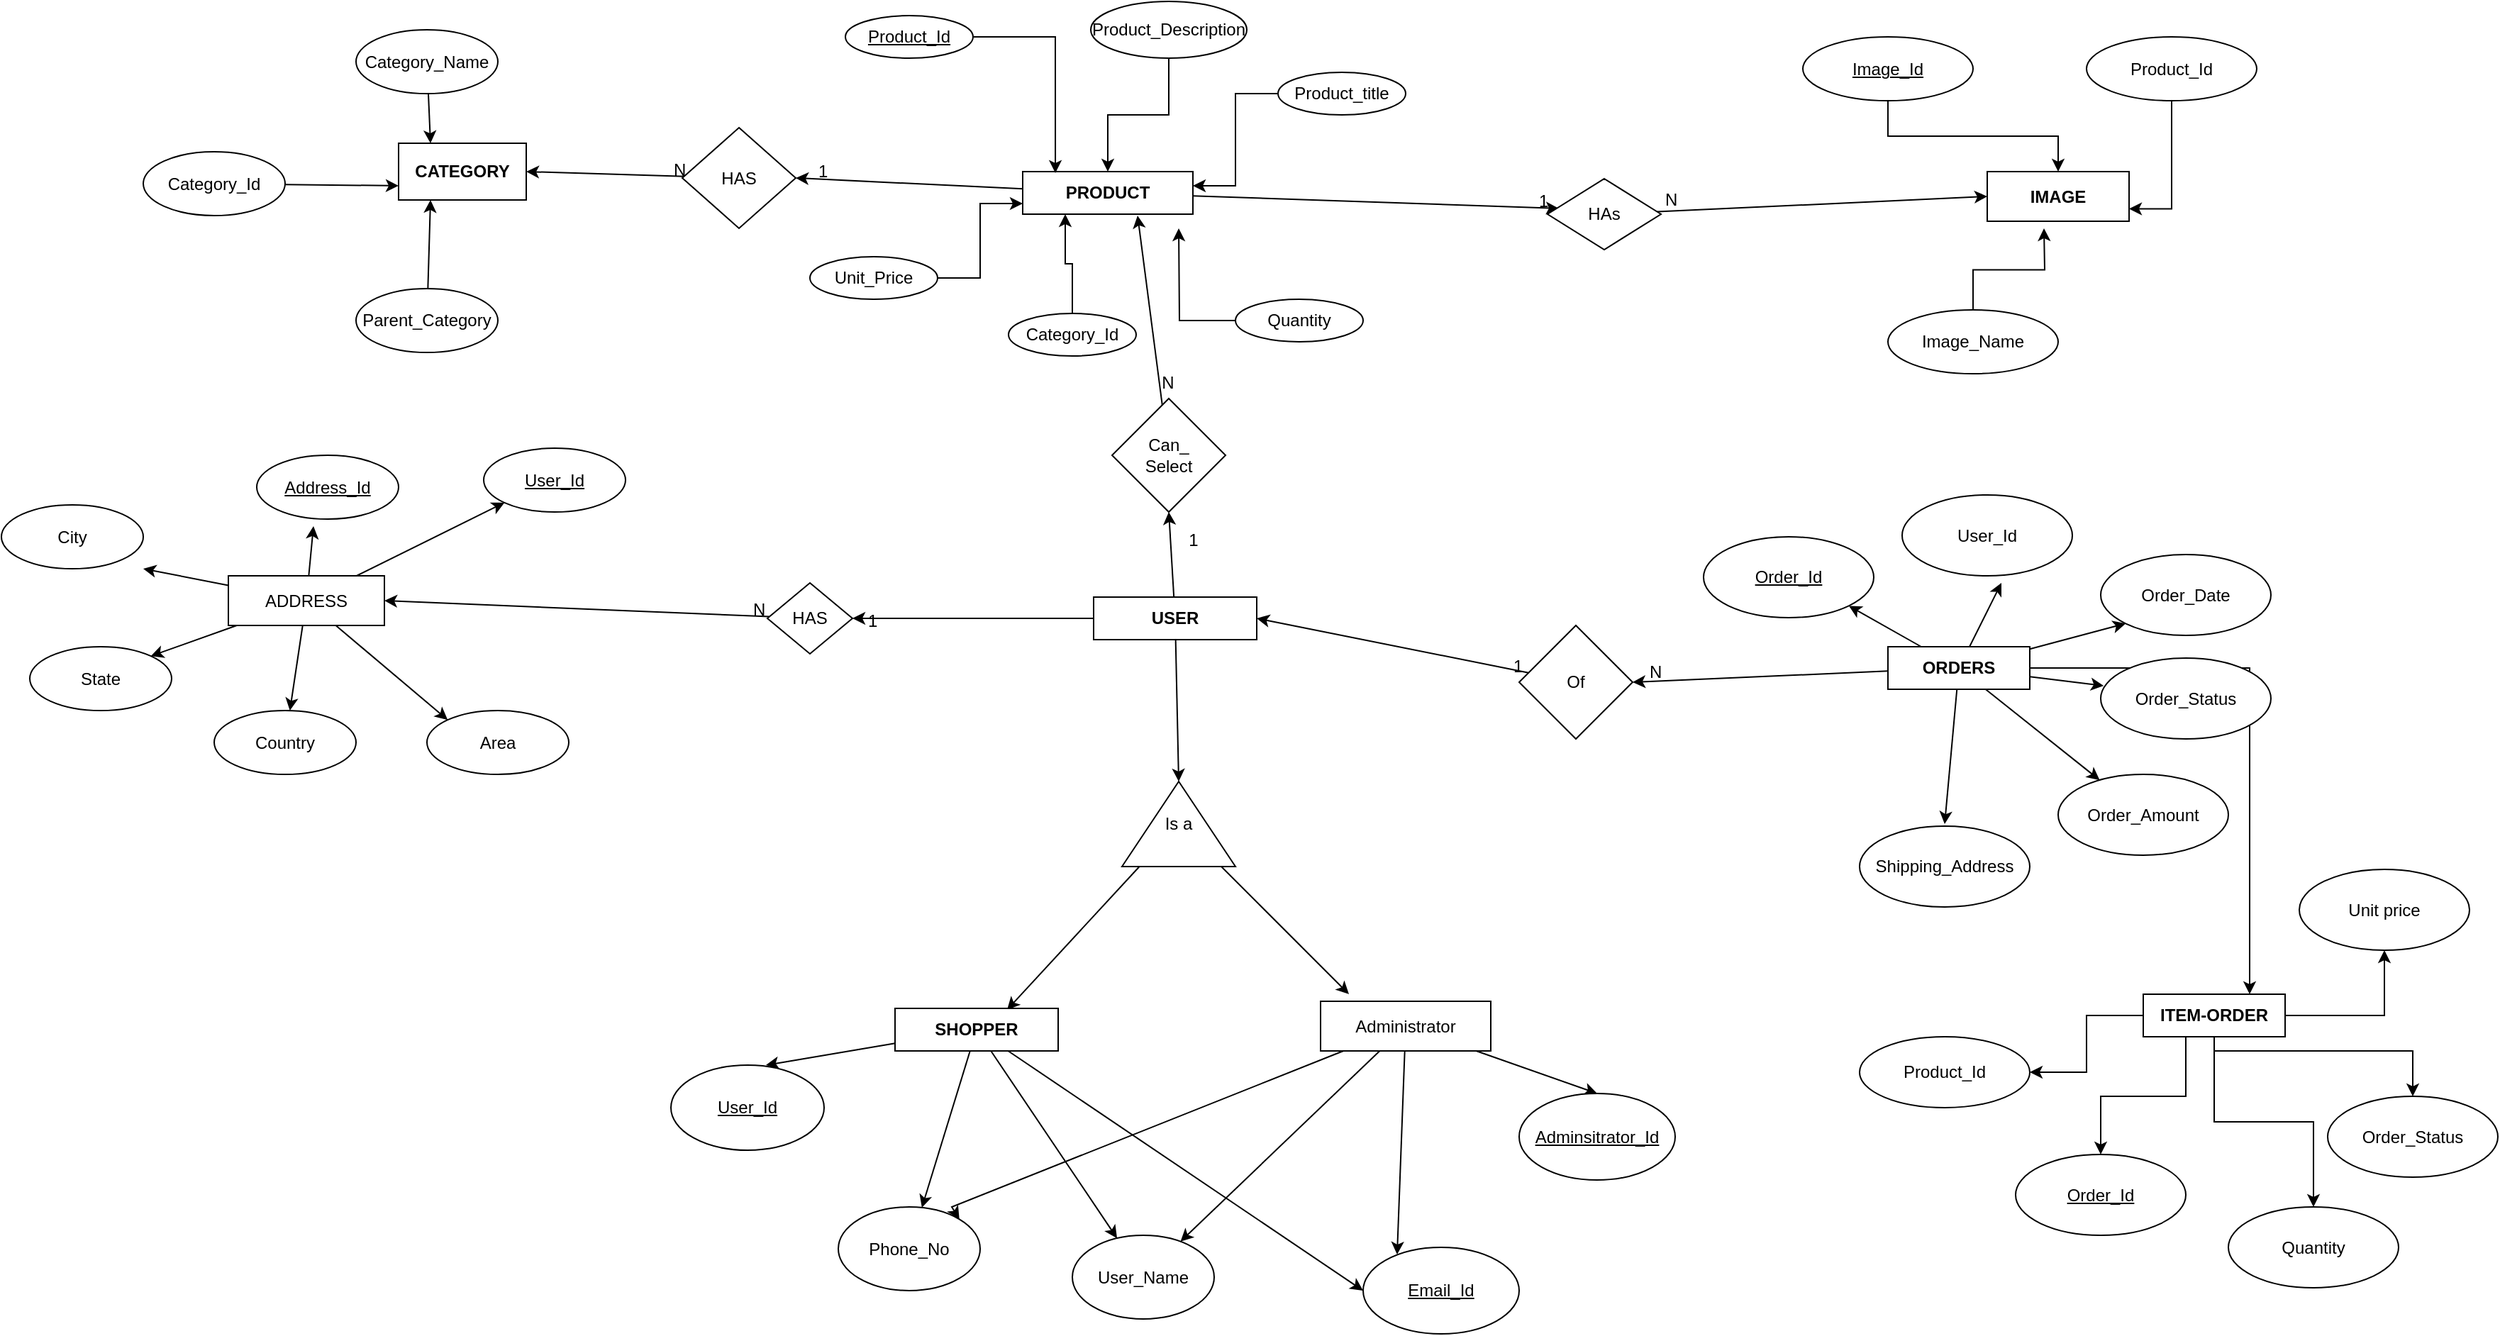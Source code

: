 <mxfile version="11.1.4" type="device"><diagram id="30XFVmpmBYll_bQ-u8K9" name="Page-1"><mxGraphModel dx="1102" dy="567" grid="1" gridSize="10" guides="1" tooltips="1" connect="1" arrows="1" fold="1" page="1" pageScale="1" pageWidth="850" pageHeight="1100" math="0" shadow="0"><root><mxCell id="0"/><mxCell id="1" parent="0"/><mxCell id="avfpw9Mhm8iB3kP9FzC_-1" style="edgeStyle=none;rounded=0;orthogonalLoop=1;jettySize=auto;html=1;entryX=0.1;entryY=0.42;entryDx=0;entryDy=0;entryPerimeter=0;" edge="1" parent="1" source="avfpw9Mhm8iB3kP9FzC_-3" target="avfpw9Mhm8iB3kP9FzC_-17"><mxGeometry relative="1" as="geometry"/></mxCell><mxCell id="avfpw9Mhm8iB3kP9FzC_-2" style="edgeStyle=none;rounded=0;orthogonalLoop=1;jettySize=auto;html=1;entryX=1;entryY=0.5;entryDx=0;entryDy=0;" edge="1" parent="1" source="avfpw9Mhm8iB3kP9FzC_-3" target="avfpw9Mhm8iB3kP9FzC_-35"><mxGeometry relative="1" as="geometry"><mxPoint x="680" y="500" as="targetPoint"/></mxGeometry></mxCell><mxCell id="avfpw9Mhm8iB3kP9FzC_-3" value="&lt;b&gt;PRODUCT&lt;/b&gt;" style="rounded=0;whiteSpace=wrap;html=1;" vertex="1" parent="1"><mxGeometry x="820" y="490" width="120" height="30" as="geometry"/></mxCell><mxCell id="avfpw9Mhm8iB3kP9FzC_-4" style="edgeStyle=orthogonalEdgeStyle;rounded=0;orthogonalLoop=1;jettySize=auto;html=1;entryX=0;entryY=0.75;entryDx=0;entryDy=0;" edge="1" parent="1" source="avfpw9Mhm8iB3kP9FzC_-5" target="avfpw9Mhm8iB3kP9FzC_-3"><mxGeometry relative="1" as="geometry"/></mxCell><mxCell id="avfpw9Mhm8iB3kP9FzC_-5" value="Unit_Price" style="ellipse;whiteSpace=wrap;html=1;" vertex="1" parent="1"><mxGeometry x="670" y="550" width="90" height="30" as="geometry"/></mxCell><mxCell id="avfpw9Mhm8iB3kP9FzC_-6" style="edgeStyle=orthogonalEdgeStyle;rounded=0;orthogonalLoop=1;jettySize=auto;html=1;entryX=0.25;entryY=1;entryDx=0;entryDy=0;" edge="1" parent="1" source="avfpw9Mhm8iB3kP9FzC_-7" target="avfpw9Mhm8iB3kP9FzC_-3"><mxGeometry relative="1" as="geometry"/></mxCell><mxCell id="avfpw9Mhm8iB3kP9FzC_-7" value="Category_Id" style="ellipse;whiteSpace=wrap;html=1;" vertex="1" parent="1"><mxGeometry x="810" y="590" width="90" height="30" as="geometry"/></mxCell><mxCell id="avfpw9Mhm8iB3kP9FzC_-8" style="edgeStyle=orthogonalEdgeStyle;rounded=0;orthogonalLoop=1;jettySize=auto;html=1;" edge="1" parent="1" source="avfpw9Mhm8iB3kP9FzC_-9"><mxGeometry relative="1" as="geometry"><mxPoint x="930" y="530" as="targetPoint"/></mxGeometry></mxCell><mxCell id="avfpw9Mhm8iB3kP9FzC_-9" value="Quantity" style="ellipse;whiteSpace=wrap;html=1;" vertex="1" parent="1"><mxGeometry x="970" y="580" width="90" height="30" as="geometry"/></mxCell><mxCell id="avfpw9Mhm8iB3kP9FzC_-10" style="edgeStyle=orthogonalEdgeStyle;rounded=0;orthogonalLoop=1;jettySize=auto;html=1;" edge="1" parent="1" source="avfpw9Mhm8iB3kP9FzC_-11"><mxGeometry relative="1" as="geometry"><mxPoint x="940" y="500" as="targetPoint"/><Array as="points"><mxPoint x="970" y="435"/><mxPoint x="970" y="500"/><mxPoint x="940" y="500"/></Array></mxGeometry></mxCell><mxCell id="avfpw9Mhm8iB3kP9FzC_-11" value="Product_title" style="ellipse;whiteSpace=wrap;html=1;" vertex="1" parent="1"><mxGeometry x="1000" y="420" width="90" height="30" as="geometry"/></mxCell><mxCell id="avfpw9Mhm8iB3kP9FzC_-12" value="" style="edgeStyle=orthogonalEdgeStyle;rounded=0;orthogonalLoop=1;jettySize=auto;html=1;" edge="1" parent="1" source="avfpw9Mhm8iB3kP9FzC_-13" target="avfpw9Mhm8iB3kP9FzC_-3"><mxGeometry relative="1" as="geometry"/></mxCell><mxCell id="avfpw9Mhm8iB3kP9FzC_-13" value="Product_Description" style="ellipse;whiteSpace=wrap;html=1;" vertex="1" parent="1"><mxGeometry x="868" y="370" width="110" height="40" as="geometry"/></mxCell><mxCell id="avfpw9Mhm8iB3kP9FzC_-14" style="edgeStyle=orthogonalEdgeStyle;rounded=0;orthogonalLoop=1;jettySize=auto;html=1;entryX=0.192;entryY=0.033;entryDx=0;entryDy=0;entryPerimeter=0;" edge="1" parent="1" source="avfpw9Mhm8iB3kP9FzC_-15" target="avfpw9Mhm8iB3kP9FzC_-3"><mxGeometry relative="1" as="geometry"/></mxCell><mxCell id="avfpw9Mhm8iB3kP9FzC_-15" value="&lt;u&gt;Product_Id&lt;/u&gt;" style="ellipse;whiteSpace=wrap;html=1;" vertex="1" parent="1"><mxGeometry x="695" y="380" width="90" height="30" as="geometry"/></mxCell><mxCell id="avfpw9Mhm8iB3kP9FzC_-16" style="edgeStyle=none;rounded=0;orthogonalLoop=1;jettySize=auto;html=1;entryX=0;entryY=0.5;entryDx=0;entryDy=0;" edge="1" parent="1" source="avfpw9Mhm8iB3kP9FzC_-17" target="avfpw9Mhm8iB3kP9FzC_-18"><mxGeometry relative="1" as="geometry"/></mxCell><mxCell id="avfpw9Mhm8iB3kP9FzC_-17" value="HAs" style="rhombus;whiteSpace=wrap;html=1;" vertex="1" parent="1"><mxGeometry x="1190" y="495" width="80" height="50" as="geometry"/></mxCell><mxCell id="avfpw9Mhm8iB3kP9FzC_-18" value="&lt;b&gt;IMAGE&lt;/b&gt;" style="rounded=0;whiteSpace=wrap;html=1;" vertex="1" parent="1"><mxGeometry x="1500" y="490" width="100" height="35" as="geometry"/></mxCell><mxCell id="avfpw9Mhm8iB3kP9FzC_-19" style="edgeStyle=orthogonalEdgeStyle;rounded=0;orthogonalLoop=1;jettySize=auto;html=1;exitX=0.5;exitY=1;exitDx=0;exitDy=0;entryX=0.5;entryY=0;entryDx=0;entryDy=0;" edge="1" parent="1" source="avfpw9Mhm8iB3kP9FzC_-20" target="avfpw9Mhm8iB3kP9FzC_-18"><mxGeometry relative="1" as="geometry"><mxPoint x="1430" y="480" as="targetPoint"/></mxGeometry></mxCell><mxCell id="avfpw9Mhm8iB3kP9FzC_-20" value="&lt;u&gt;Image_Id&lt;/u&gt;" style="ellipse;whiteSpace=wrap;html=1;" vertex="1" parent="1"><mxGeometry x="1370" y="395" width="120" height="45" as="geometry"/></mxCell><mxCell id="avfpw9Mhm8iB3kP9FzC_-21" style="edgeStyle=orthogonalEdgeStyle;rounded=0;orthogonalLoop=1;jettySize=auto;html=1;entryX=1;entryY=0.75;entryDx=0;entryDy=0;" edge="1" parent="1" source="avfpw9Mhm8iB3kP9FzC_-22" target="avfpw9Mhm8iB3kP9FzC_-18"><mxGeometry relative="1" as="geometry"/></mxCell><mxCell id="avfpw9Mhm8iB3kP9FzC_-22" value="Product_Id" style="ellipse;whiteSpace=wrap;html=1;" vertex="1" parent="1"><mxGeometry x="1570" y="395" width="120" height="45" as="geometry"/></mxCell><mxCell id="avfpw9Mhm8iB3kP9FzC_-23" style="edgeStyle=orthogonalEdgeStyle;rounded=0;orthogonalLoop=1;jettySize=auto;html=1;" edge="1" parent="1" source="avfpw9Mhm8iB3kP9FzC_-24"><mxGeometry relative="1" as="geometry"><mxPoint x="1540" y="530" as="targetPoint"/></mxGeometry></mxCell><mxCell id="avfpw9Mhm8iB3kP9FzC_-24" value="Image_Name" style="ellipse;whiteSpace=wrap;html=1;" vertex="1" parent="1"><mxGeometry x="1430" y="587.5" width="120" height="45" as="geometry"/></mxCell><mxCell id="avfpw9Mhm8iB3kP9FzC_-25" value="1" style="text;html=1;resizable=0;points=[];autosize=1;align=left;verticalAlign=top;spacingTop=-4;" vertex="1" parent="1"><mxGeometry x="1182" y="501" width="20" height="20" as="geometry"/></mxCell><mxCell id="avfpw9Mhm8iB3kP9FzC_-26" value="N" style="text;html=1;resizable=0;points=[];autosize=1;align=left;verticalAlign=top;spacingTop=-4;" vertex="1" parent="1"><mxGeometry x="1271" y="500" width="20" height="20" as="geometry"/></mxCell><mxCell id="avfpw9Mhm8iB3kP9FzC_-27" value="&lt;b&gt;CATEGORY&lt;/b&gt;" style="rounded=0;whiteSpace=wrap;html=1;" vertex="1" parent="1"><mxGeometry x="380" y="470" width="90" height="40" as="geometry"/></mxCell><mxCell id="avfpw9Mhm8iB3kP9FzC_-28" style="edgeStyle=none;rounded=0;orthogonalLoop=1;jettySize=auto;html=1;entryX=0;entryY=0.75;entryDx=0;entryDy=0;" edge="1" parent="1" source="avfpw9Mhm8iB3kP9FzC_-29" target="avfpw9Mhm8iB3kP9FzC_-27"><mxGeometry relative="1" as="geometry"/></mxCell><mxCell id="avfpw9Mhm8iB3kP9FzC_-29" value="Category_Id" style="ellipse;whiteSpace=wrap;html=1;" vertex="1" parent="1"><mxGeometry x="200" y="476" width="100" height="45" as="geometry"/></mxCell><mxCell id="avfpw9Mhm8iB3kP9FzC_-30" style="edgeStyle=none;rounded=0;orthogonalLoop=1;jettySize=auto;html=1;entryX=0.25;entryY=1;entryDx=0;entryDy=0;" edge="1" parent="1" source="avfpw9Mhm8iB3kP9FzC_-31" target="avfpw9Mhm8iB3kP9FzC_-27"><mxGeometry relative="1" as="geometry"/></mxCell><mxCell id="avfpw9Mhm8iB3kP9FzC_-31" value="Parent_Category" style="ellipse;whiteSpace=wrap;html=1;" vertex="1" parent="1"><mxGeometry x="350" y="572.5" width="100" height="45" as="geometry"/></mxCell><mxCell id="avfpw9Mhm8iB3kP9FzC_-32" style="edgeStyle=none;rounded=0;orthogonalLoop=1;jettySize=auto;html=1;entryX=0.25;entryY=0;entryDx=0;entryDy=0;" edge="1" parent="1" source="avfpw9Mhm8iB3kP9FzC_-33" target="avfpw9Mhm8iB3kP9FzC_-27"><mxGeometry relative="1" as="geometry"/></mxCell><mxCell id="avfpw9Mhm8iB3kP9FzC_-33" value="Category_Name" style="ellipse;whiteSpace=wrap;html=1;" vertex="1" parent="1"><mxGeometry x="350" y="390" width="100" height="45" as="geometry"/></mxCell><mxCell id="avfpw9Mhm8iB3kP9FzC_-34" style="edgeStyle=none;rounded=0;orthogonalLoop=1;jettySize=auto;html=1;entryX=1;entryY=0.5;entryDx=0;entryDy=0;" edge="1" parent="1" source="avfpw9Mhm8iB3kP9FzC_-35" target="avfpw9Mhm8iB3kP9FzC_-27"><mxGeometry relative="1" as="geometry"/></mxCell><mxCell id="avfpw9Mhm8iB3kP9FzC_-35" value="HAS" style="rhombus;whiteSpace=wrap;html=1;" vertex="1" parent="1"><mxGeometry x="580" y="459" width="80" height="71" as="geometry"/></mxCell><mxCell id="avfpw9Mhm8iB3kP9FzC_-36" value="1" style="text;html=1;resizable=0;points=[];autosize=1;align=left;verticalAlign=top;spacingTop=-4;" vertex="1" parent="1"><mxGeometry x="674" y="480" width="20" height="20" as="geometry"/></mxCell><mxCell id="avfpw9Mhm8iB3kP9FzC_-37" value="N" style="text;html=1;resizable=0;points=[];autosize=1;align=left;verticalAlign=top;spacingTop=-4;" vertex="1" parent="1"><mxGeometry x="572" y="479" width="20" height="20" as="geometry"/></mxCell><mxCell id="avfpw9Mhm8iB3kP9FzC_-38" style="edgeStyle=none;rounded=0;orthogonalLoop=1;jettySize=auto;html=1;entryX=1;entryY=0.5;entryDx=0;entryDy=0;" edge="1" parent="1" source="avfpw9Mhm8iB3kP9FzC_-42" target="avfpw9Mhm8iB3kP9FzC_-45"><mxGeometry relative="1" as="geometry"/></mxCell><mxCell id="avfpw9Mhm8iB3kP9FzC_-39" style="edgeStyle=none;rounded=0;orthogonalLoop=1;jettySize=auto;html=1;entryX=0.5;entryY=1;entryDx=0;entryDy=0;" edge="1" parent="1" source="avfpw9Mhm8iB3kP9FzC_-42" target="avfpw9Mhm8iB3kP9FzC_-62"><mxGeometry relative="1" as="geometry"/></mxCell><mxCell id="avfpw9Mhm8iB3kP9FzC_-40" value="1" style="text;html=1;resizable=0;points=[];align=center;verticalAlign=middle;labelBackgroundColor=#ffffff;" vertex="1" connectable="0" parent="avfpw9Mhm8iB3kP9FzC_-39"><mxGeometry x="0.463" y="-2" relative="1" as="geometry"><mxPoint x="14" y="4" as="offset"/></mxGeometry></mxCell><mxCell id="avfpw9Mhm8iB3kP9FzC_-41" style="edgeStyle=none;rounded=0;orthogonalLoop=1;jettySize=auto;html=1;entryX=1;entryY=0.5;entryDx=0;entryDy=0;" edge="1" parent="1" source="avfpw9Mhm8iB3kP9FzC_-42" target="avfpw9Mhm8iB3kP9FzC_-78"><mxGeometry relative="1" as="geometry"/></mxCell><mxCell id="avfpw9Mhm8iB3kP9FzC_-42" value="&lt;b&gt;USER&lt;/b&gt;" style="rounded=0;whiteSpace=wrap;html=1;" vertex="1" parent="1"><mxGeometry x="870" y="790" width="115" height="30" as="geometry"/></mxCell><mxCell id="avfpw9Mhm8iB3kP9FzC_-43" style="edgeStyle=none;rounded=0;orthogonalLoop=1;jettySize=auto;html=1;entryX=0.687;entryY=0.033;entryDx=0;entryDy=0;entryPerimeter=0;" edge="1" parent="1" source="avfpw9Mhm8iB3kP9FzC_-45" target="avfpw9Mhm8iB3kP9FzC_-50"><mxGeometry relative="1" as="geometry"/></mxCell><mxCell id="avfpw9Mhm8iB3kP9FzC_-44" style="edgeStyle=none;rounded=0;orthogonalLoop=1;jettySize=auto;html=1;" edge="1" parent="1" source="avfpw9Mhm8iB3kP9FzC_-45"><mxGeometry relative="1" as="geometry"><mxPoint x="1050" y="1070" as="targetPoint"/></mxGeometry></mxCell><mxCell id="avfpw9Mhm8iB3kP9FzC_-45" value="Is a" style="triangle;whiteSpace=wrap;html=1;direction=north;" vertex="1" parent="1"><mxGeometry x="890" y="920" width="80" height="60" as="geometry"/></mxCell><mxCell id="avfpw9Mhm8iB3kP9FzC_-46" style="edgeStyle=none;rounded=0;orthogonalLoop=1;jettySize=auto;html=1;entryX=0.62;entryY=0;entryDx=0;entryDy=0;entryPerimeter=0;" edge="1" parent="1" source="avfpw9Mhm8iB3kP9FzC_-50" target="avfpw9Mhm8iB3kP9FzC_-59"><mxGeometry relative="1" as="geometry"/></mxCell><mxCell id="avfpw9Mhm8iB3kP9FzC_-47" style="edgeStyle=none;rounded=0;orthogonalLoop=1;jettySize=auto;html=1;" edge="1" parent="1" source="avfpw9Mhm8iB3kP9FzC_-50" target="avfpw9Mhm8iB3kP9FzC_-57"><mxGeometry relative="1" as="geometry"><mxPoint x="810" y="1220" as="targetPoint"/></mxGeometry></mxCell><mxCell id="avfpw9Mhm8iB3kP9FzC_-48" style="edgeStyle=none;rounded=0;orthogonalLoop=1;jettySize=auto;html=1;" edge="1" parent="1" source="avfpw9Mhm8iB3kP9FzC_-50" target="avfpw9Mhm8iB3kP9FzC_-56"><mxGeometry relative="1" as="geometry"/></mxCell><mxCell id="avfpw9Mhm8iB3kP9FzC_-49" style="edgeStyle=none;rounded=0;orthogonalLoop=1;jettySize=auto;html=1;entryX=0;entryY=0.5;entryDx=0;entryDy=0;" edge="1" parent="1" source="avfpw9Mhm8iB3kP9FzC_-50" target="avfpw9Mhm8iB3kP9FzC_-58"><mxGeometry relative="1" as="geometry"/></mxCell><mxCell id="avfpw9Mhm8iB3kP9FzC_-50" value="&lt;b&gt;SHOPPER&lt;/b&gt;" style="rounded=0;whiteSpace=wrap;html=1;" vertex="1" parent="1"><mxGeometry x="730" y="1080" width="115" height="30" as="geometry"/></mxCell><mxCell id="avfpw9Mhm8iB3kP9FzC_-51" style="edgeStyle=none;rounded=0;orthogonalLoop=1;jettySize=auto;html=1;entryX=0.218;entryY=0.082;entryDx=0;entryDy=0;entryPerimeter=0;" edge="1" parent="1" source="avfpw9Mhm8iB3kP9FzC_-55" target="avfpw9Mhm8iB3kP9FzC_-58"><mxGeometry relative="1" as="geometry"/></mxCell><mxCell id="avfpw9Mhm8iB3kP9FzC_-52" style="edgeStyle=none;rounded=0;orthogonalLoop=1;jettySize=auto;html=1;" edge="1" parent="1" source="avfpw9Mhm8iB3kP9FzC_-55" target="avfpw9Mhm8iB3kP9FzC_-56"><mxGeometry relative="1" as="geometry"/></mxCell><mxCell id="avfpw9Mhm8iB3kP9FzC_-53" style="edgeStyle=none;rounded=0;orthogonalLoop=1;jettySize=auto;html=1;entryX=1;entryY=0;entryDx=0;entryDy=0;" edge="1" parent="1" source="avfpw9Mhm8iB3kP9FzC_-55" target="avfpw9Mhm8iB3kP9FzC_-57"><mxGeometry relative="1" as="geometry"><Array as="points"><mxPoint x="770" y="1220"/></Array></mxGeometry></mxCell><mxCell id="avfpw9Mhm8iB3kP9FzC_-54" style="edgeStyle=none;rounded=0;orthogonalLoop=1;jettySize=auto;html=1;entryX=0.5;entryY=0;entryDx=0;entryDy=0;" edge="1" parent="1" source="avfpw9Mhm8iB3kP9FzC_-55" target="avfpw9Mhm8iB3kP9FzC_-76"><mxGeometry relative="1" as="geometry"/></mxCell><mxCell id="avfpw9Mhm8iB3kP9FzC_-55" value="Administrator" style="rounded=0;whiteSpace=wrap;html=1;" vertex="1" parent="1"><mxGeometry x="1030" y="1075" width="120" height="35" as="geometry"/></mxCell><mxCell id="avfpw9Mhm8iB3kP9FzC_-56" value="User_Name" style="ellipse;whiteSpace=wrap;html=1;" vertex="1" parent="1"><mxGeometry x="855" y="1240" width="100" height="59" as="geometry"/></mxCell><mxCell id="avfpw9Mhm8iB3kP9FzC_-57" value="Phone_No" style="ellipse;whiteSpace=wrap;html=1;" vertex="1" parent="1"><mxGeometry x="690" y="1220" width="100" height="59" as="geometry"/></mxCell><mxCell id="avfpw9Mhm8iB3kP9FzC_-58" value="&lt;u&gt;Email_Id&lt;/u&gt;" style="ellipse;whiteSpace=wrap;html=1;" vertex="1" parent="1"><mxGeometry x="1060" y="1248.5" width="110" height="61" as="geometry"/></mxCell><mxCell id="avfpw9Mhm8iB3kP9FzC_-59" value="&lt;u&gt;User_Id&lt;/u&gt;" style="ellipse;whiteSpace=wrap;html=1;" vertex="1" parent="1"><mxGeometry x="572" y="1120" width="108" height="60" as="geometry"/></mxCell><mxCell id="avfpw9Mhm8iB3kP9FzC_-60" style="edgeStyle=none;rounded=0;orthogonalLoop=1;jettySize=auto;html=1;entryX=0.675;entryY=1.033;entryDx=0;entryDy=0;entryPerimeter=0;" edge="1" parent="1" source="avfpw9Mhm8iB3kP9FzC_-62" target="avfpw9Mhm8iB3kP9FzC_-3"><mxGeometry relative="1" as="geometry"/></mxCell><mxCell id="avfpw9Mhm8iB3kP9FzC_-61" value="N" style="text;html=1;resizable=0;points=[];align=center;verticalAlign=middle;labelBackgroundColor=#ffffff;" vertex="1" connectable="0" parent="avfpw9Mhm8iB3kP9FzC_-60"><mxGeometry x="-0.775" y="-5" relative="1" as="geometry"><mxPoint as="offset"/></mxGeometry></mxCell><mxCell id="avfpw9Mhm8iB3kP9FzC_-62" value="Can_&lt;br&gt;Select" style="rhombus;whiteSpace=wrap;html=1;" vertex="1" parent="1"><mxGeometry x="883" y="650" width="80" height="80" as="geometry"/></mxCell><mxCell id="avfpw9Mhm8iB3kP9FzC_-63" style="edgeStyle=none;rounded=0;orthogonalLoop=1;jettySize=auto;html=1;" edge="1" parent="1" source="avfpw9Mhm8iB3kP9FzC_-69" target="avfpw9Mhm8iB3kP9FzC_-74"><mxGeometry relative="1" as="geometry"/></mxCell><mxCell id="avfpw9Mhm8iB3kP9FzC_-64" style="edgeStyle=none;rounded=0;orthogonalLoop=1;jettySize=auto;html=1;entryX=0;entryY=0;entryDx=0;entryDy=0;" edge="1" parent="1" source="avfpw9Mhm8iB3kP9FzC_-69" target="avfpw9Mhm8iB3kP9FzC_-73"><mxGeometry relative="1" as="geometry"/></mxCell><mxCell id="avfpw9Mhm8iB3kP9FzC_-65" style="edgeStyle=none;rounded=0;orthogonalLoop=1;jettySize=auto;html=1;entryX=0;entryY=1;entryDx=0;entryDy=0;" edge="1" parent="1" source="avfpw9Mhm8iB3kP9FzC_-69" target="avfpw9Mhm8iB3kP9FzC_-71"><mxGeometry relative="1" as="geometry"/></mxCell><mxCell id="avfpw9Mhm8iB3kP9FzC_-66" style="edgeStyle=none;rounded=0;orthogonalLoop=1;jettySize=auto;html=1;entryX=1;entryY=0;entryDx=0;entryDy=0;" edge="1" parent="1" source="avfpw9Mhm8iB3kP9FzC_-69" target="avfpw9Mhm8iB3kP9FzC_-72"><mxGeometry relative="1" as="geometry"/></mxCell><mxCell id="avfpw9Mhm8iB3kP9FzC_-67" style="edgeStyle=none;rounded=0;orthogonalLoop=1;jettySize=auto;html=1;" edge="1" parent="1" source="avfpw9Mhm8iB3kP9FzC_-69"><mxGeometry relative="1" as="geometry"><mxPoint x="200" y="770" as="targetPoint"/></mxGeometry></mxCell><mxCell id="avfpw9Mhm8iB3kP9FzC_-68" style="edgeStyle=none;rounded=0;orthogonalLoop=1;jettySize=auto;html=1;" edge="1" parent="1" source="avfpw9Mhm8iB3kP9FzC_-69"><mxGeometry relative="1" as="geometry"><mxPoint x="320" y="740" as="targetPoint"/></mxGeometry></mxCell><mxCell id="avfpw9Mhm8iB3kP9FzC_-69" value="ADDRESS" style="rounded=0;whiteSpace=wrap;html=1;" vertex="1" parent="1"><mxGeometry x="260" y="775" width="110" height="35" as="geometry"/></mxCell><mxCell id="avfpw9Mhm8iB3kP9FzC_-70" value="City" style="ellipse;whiteSpace=wrap;html=1;" vertex="1" parent="1"><mxGeometry x="100" y="725" width="100" height="45" as="geometry"/></mxCell><mxCell id="avfpw9Mhm8iB3kP9FzC_-71" value="&lt;u&gt;User_Id&lt;/u&gt;" style="ellipse;whiteSpace=wrap;html=1;" vertex="1" parent="1"><mxGeometry x="440" y="685" width="100" height="45" as="geometry"/></mxCell><mxCell id="avfpw9Mhm8iB3kP9FzC_-72" value="State" style="ellipse;whiteSpace=wrap;html=1;" vertex="1" parent="1"><mxGeometry x="120" y="825" width="100" height="45" as="geometry"/></mxCell><mxCell id="avfpw9Mhm8iB3kP9FzC_-73" value="Area" style="ellipse;whiteSpace=wrap;html=1;" vertex="1" parent="1"><mxGeometry x="400" y="870" width="100" height="45" as="geometry"/></mxCell><mxCell id="avfpw9Mhm8iB3kP9FzC_-74" value="Country" style="ellipse;whiteSpace=wrap;html=1;" vertex="1" parent="1"><mxGeometry x="250" y="870" width="100" height="45" as="geometry"/></mxCell><mxCell id="avfpw9Mhm8iB3kP9FzC_-75" value="&lt;u&gt;Address_Id&lt;/u&gt;" style="ellipse;whiteSpace=wrap;html=1;" vertex="1" parent="1"><mxGeometry x="280" y="690" width="100" height="45" as="geometry"/></mxCell><mxCell id="avfpw9Mhm8iB3kP9FzC_-76" value="&lt;u&gt;Adminsitrator_Id&lt;/u&gt;" style="ellipse;whiteSpace=wrap;html=1;" vertex="1" parent="1"><mxGeometry x="1170" y="1140" width="110" height="61" as="geometry"/></mxCell><mxCell id="avfpw9Mhm8iB3kP9FzC_-77" style="edgeStyle=none;rounded=0;orthogonalLoop=1;jettySize=auto;html=1;entryX=1;entryY=0.5;entryDx=0;entryDy=0;" edge="1" parent="1" source="avfpw9Mhm8iB3kP9FzC_-78" target="avfpw9Mhm8iB3kP9FzC_-69"><mxGeometry relative="1" as="geometry"/></mxCell><mxCell id="avfpw9Mhm8iB3kP9FzC_-78" value="HAS" style="rhombus;whiteSpace=wrap;html=1;" vertex="1" parent="1"><mxGeometry x="640" y="780" width="60" height="50" as="geometry"/></mxCell><mxCell id="avfpw9Mhm8iB3kP9FzC_-79" value="1" style="text;html=1;resizable=0;points=[];autosize=1;align=left;verticalAlign=top;spacingTop=-4;" vertex="1" parent="1"><mxGeometry x="709" y="797" width="20" height="20" as="geometry"/></mxCell><mxCell id="avfpw9Mhm8iB3kP9FzC_-80" value="N" style="text;html=1;resizable=0;points=[];autosize=1;align=left;verticalAlign=top;spacingTop=-4;" vertex="1" parent="1"><mxGeometry x="628" y="789" width="20" height="20" as="geometry"/></mxCell><mxCell id="avfpw9Mhm8iB3kP9FzC_-81" style="edgeStyle=none;rounded=0;orthogonalLoop=1;jettySize=auto;html=1;entryX=1;entryY=0.5;entryDx=0;entryDy=0;" edge="1" parent="1" source="avfpw9Mhm8iB3kP9FzC_-89" target="avfpw9Mhm8iB3kP9FzC_-97"><mxGeometry relative="1" as="geometry"/></mxCell><mxCell id="avfpw9Mhm8iB3kP9FzC_-82" style="edgeStyle=none;rounded=0;orthogonalLoop=1;jettySize=auto;html=1;entryX=1;entryY=1;entryDx=0;entryDy=0;" edge="1" parent="1" source="avfpw9Mhm8iB3kP9FzC_-89" target="avfpw9Mhm8iB3kP9FzC_-90"><mxGeometry relative="1" as="geometry"/></mxCell><mxCell id="avfpw9Mhm8iB3kP9FzC_-83" style="edgeStyle=none;rounded=0;orthogonalLoop=1;jettySize=auto;html=1;" edge="1" parent="1" source="avfpw9Mhm8iB3kP9FzC_-89"><mxGeometry relative="1" as="geometry"><mxPoint x="1510" y="780" as="targetPoint"/></mxGeometry></mxCell><mxCell id="avfpw9Mhm8iB3kP9FzC_-84" style="edgeStyle=none;rounded=0;orthogonalLoop=1;jettySize=auto;html=1;entryX=0;entryY=1;entryDx=0;entryDy=0;" edge="1" parent="1" source="avfpw9Mhm8iB3kP9FzC_-89" target="avfpw9Mhm8iB3kP9FzC_-93"><mxGeometry relative="1" as="geometry"/></mxCell><mxCell id="avfpw9Mhm8iB3kP9FzC_-85" style="edgeStyle=none;rounded=0;orthogonalLoop=1;jettySize=auto;html=1;entryX=0.017;entryY=0.342;entryDx=0;entryDy=0;entryPerimeter=0;" edge="1" parent="1" source="avfpw9Mhm8iB3kP9FzC_-89" target="avfpw9Mhm8iB3kP9FzC_-92"><mxGeometry relative="1" as="geometry"/></mxCell><mxCell id="avfpw9Mhm8iB3kP9FzC_-86" style="edgeStyle=none;rounded=0;orthogonalLoop=1;jettySize=auto;html=1;" edge="1" parent="1" source="avfpw9Mhm8iB3kP9FzC_-89" target="avfpw9Mhm8iB3kP9FzC_-94"><mxGeometry relative="1" as="geometry"/></mxCell><mxCell id="avfpw9Mhm8iB3kP9FzC_-87" style="edgeStyle=none;rounded=0;orthogonalLoop=1;jettySize=auto;html=1;" edge="1" parent="1" source="avfpw9Mhm8iB3kP9FzC_-89"><mxGeometry relative="1" as="geometry"><mxPoint x="1470" y="950" as="targetPoint"/></mxGeometry></mxCell><mxCell id="avfpw9Mhm8iB3kP9FzC_-129" style="edgeStyle=orthogonalEdgeStyle;rounded=0;orthogonalLoop=1;jettySize=auto;html=1;entryX=0.75;entryY=0;entryDx=0;entryDy=0;" edge="1" parent="1" source="avfpw9Mhm8iB3kP9FzC_-89" target="avfpw9Mhm8iB3kP9FzC_-117"><mxGeometry relative="1" as="geometry"/></mxCell><mxCell id="avfpw9Mhm8iB3kP9FzC_-89" value="&lt;b&gt;ORDERS&lt;/b&gt;" style="rounded=0;whiteSpace=wrap;html=1;" vertex="1" parent="1"><mxGeometry x="1430" y="825" width="100" height="30" as="geometry"/></mxCell><mxCell id="avfpw9Mhm8iB3kP9FzC_-90" value="&lt;u&gt;Order_Id&lt;/u&gt;" style="ellipse;whiteSpace=wrap;html=1;" vertex="1" parent="1"><mxGeometry x="1300" y="747.5" width="120" height="57" as="geometry"/></mxCell><mxCell id="avfpw9Mhm8iB3kP9FzC_-91" value="Shipping_Address" style="ellipse;whiteSpace=wrap;html=1;" vertex="1" parent="1"><mxGeometry x="1410" y="951.5" width="120" height="57" as="geometry"/></mxCell><mxCell id="avfpw9Mhm8iB3kP9FzC_-92" value="Order_Status" style="ellipse;whiteSpace=wrap;html=1;" vertex="1" parent="1"><mxGeometry x="1580" y="833" width="120" height="57" as="geometry"/></mxCell><mxCell id="avfpw9Mhm8iB3kP9FzC_-93" value="Order_Date" style="ellipse;whiteSpace=wrap;html=1;" vertex="1" parent="1"><mxGeometry x="1580" y="760" width="120" height="57" as="geometry"/></mxCell><mxCell id="avfpw9Mhm8iB3kP9FzC_-94" value="Order_Amount" style="ellipse;whiteSpace=wrap;html=1;" vertex="1" parent="1"><mxGeometry x="1550" y="915" width="120" height="57" as="geometry"/></mxCell><mxCell id="avfpw9Mhm8iB3kP9FzC_-95" value="User_Id" style="ellipse;whiteSpace=wrap;html=1;" vertex="1" parent="1"><mxGeometry x="1440" y="718" width="120" height="57" as="geometry"/></mxCell><mxCell id="avfpw9Mhm8iB3kP9FzC_-96" style="edgeStyle=none;rounded=0;orthogonalLoop=1;jettySize=auto;html=1;entryX=1;entryY=0.5;entryDx=0;entryDy=0;" edge="1" parent="1" source="avfpw9Mhm8iB3kP9FzC_-97" target="avfpw9Mhm8iB3kP9FzC_-42"><mxGeometry relative="1" as="geometry"/></mxCell><mxCell id="avfpw9Mhm8iB3kP9FzC_-97" value="Of" style="rhombus;whiteSpace=wrap;html=1;" vertex="1" parent="1"><mxGeometry x="1170" y="810" width="80" height="80" as="geometry"/></mxCell><mxCell id="avfpw9Mhm8iB3kP9FzC_-98" value="N" style="text;html=1;resizable=0;points=[];autosize=1;align=left;verticalAlign=top;spacingTop=-4;" vertex="1" parent="1"><mxGeometry x="1260" y="833" width="20" height="20" as="geometry"/></mxCell><mxCell id="avfpw9Mhm8iB3kP9FzC_-99" value="1" style="text;html=1;resizable=0;points=[];autosize=1;align=left;verticalAlign=top;spacingTop=-4;" vertex="1" parent="1"><mxGeometry x="1164" y="829" width="20" height="20" as="geometry"/></mxCell><mxCell id="avfpw9Mhm8iB3kP9FzC_-123" style="edgeStyle=orthogonalEdgeStyle;rounded=0;orthogonalLoop=1;jettySize=auto;html=1;" edge="1" parent="1" source="avfpw9Mhm8iB3kP9FzC_-117" target="avfpw9Mhm8iB3kP9FzC_-118"><mxGeometry relative="1" as="geometry"/></mxCell><mxCell id="avfpw9Mhm8iB3kP9FzC_-124" style="edgeStyle=orthogonalEdgeStyle;rounded=0;orthogonalLoop=1;jettySize=auto;html=1;" edge="1" parent="1" source="avfpw9Mhm8iB3kP9FzC_-117" target="avfpw9Mhm8iB3kP9FzC_-122"><mxGeometry relative="1" as="geometry"><Array as="points"><mxPoint x="1660" y="1110"/><mxPoint x="1800" y="1110"/></Array></mxGeometry></mxCell><mxCell id="avfpw9Mhm8iB3kP9FzC_-125" style="edgeStyle=orthogonalEdgeStyle;rounded=0;orthogonalLoop=1;jettySize=auto;html=1;" edge="1" parent="1" source="avfpw9Mhm8iB3kP9FzC_-117" target="avfpw9Mhm8iB3kP9FzC_-121"><mxGeometry relative="1" as="geometry"><Array as="points"><mxPoint x="1640" y="1142"/><mxPoint x="1580" y="1142"/></Array></mxGeometry></mxCell><mxCell id="avfpw9Mhm8iB3kP9FzC_-126" style="edgeStyle=orthogonalEdgeStyle;rounded=0;orthogonalLoop=1;jettySize=auto;html=1;" edge="1" parent="1" source="avfpw9Mhm8iB3kP9FzC_-117" target="avfpw9Mhm8iB3kP9FzC_-120"><mxGeometry relative="1" as="geometry"/></mxCell><mxCell id="avfpw9Mhm8iB3kP9FzC_-128" style="edgeStyle=orthogonalEdgeStyle;rounded=0;orthogonalLoop=1;jettySize=auto;html=1;" edge="1" parent="1" source="avfpw9Mhm8iB3kP9FzC_-117" target="avfpw9Mhm8iB3kP9FzC_-127"><mxGeometry relative="1" as="geometry"/></mxCell><mxCell id="avfpw9Mhm8iB3kP9FzC_-117" value="&lt;b&gt;ITEM-ORDER&lt;/b&gt;" style="rounded=0;whiteSpace=wrap;html=1;" vertex="1" parent="1"><mxGeometry x="1610" y="1070" width="100" height="30" as="geometry"/></mxCell><mxCell id="avfpw9Mhm8iB3kP9FzC_-118" value="Quantity" style="ellipse;whiteSpace=wrap;html=1;" vertex="1" parent="1"><mxGeometry x="1670" y="1220" width="120" height="57" as="geometry"/></mxCell><mxCell id="avfpw9Mhm8iB3kP9FzC_-120" value="Product_Id" style="ellipse;whiteSpace=wrap;html=1;" vertex="1" parent="1"><mxGeometry x="1410" y="1100" width="120" height="50" as="geometry"/></mxCell><mxCell id="avfpw9Mhm8iB3kP9FzC_-121" value="&lt;u&gt;Order_Id&lt;/u&gt;" style="ellipse;whiteSpace=wrap;html=1;" vertex="1" parent="1"><mxGeometry x="1520" y="1183" width="120" height="57" as="geometry"/></mxCell><mxCell id="avfpw9Mhm8iB3kP9FzC_-122" value="Order_Status" style="ellipse;whiteSpace=wrap;html=1;" vertex="1" parent="1"><mxGeometry x="1740" y="1142" width="120" height="57" as="geometry"/></mxCell><mxCell id="avfpw9Mhm8iB3kP9FzC_-127" value="Unit price" style="ellipse;whiteSpace=wrap;html=1;" vertex="1" parent="1"><mxGeometry x="1720" y="982" width="120" height="57" as="geometry"/></mxCell></root></mxGraphModel></diagram></mxfile>